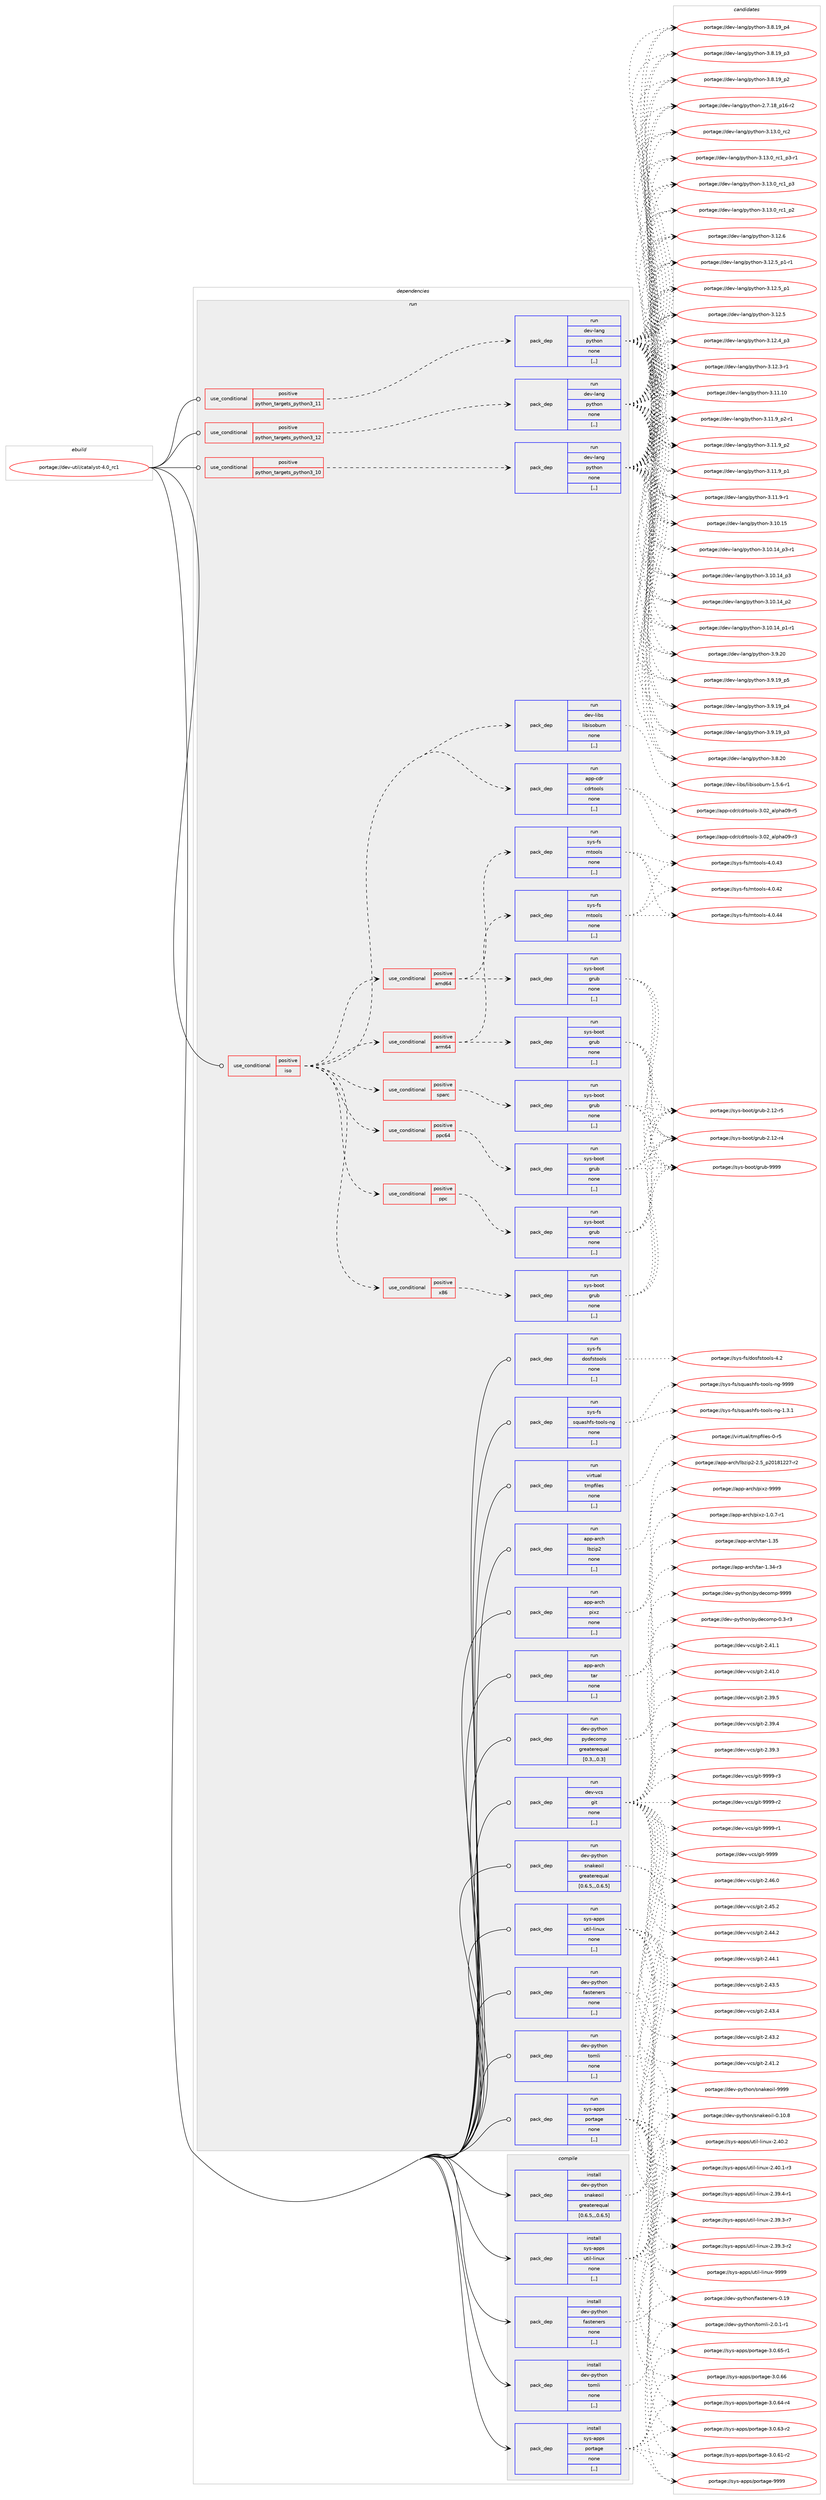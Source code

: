 digraph prolog {

# *************
# Graph options
# *************

newrank=true;
concentrate=true;
compound=true;
graph [rankdir=LR,fontname=Helvetica,fontsize=10,ranksep=1.5];#, ranksep=2.5, nodesep=0.2];
edge  [arrowhead=vee];
node  [fontname=Helvetica,fontsize=10];

# **********
# The ebuild
# **********

subgraph cluster_leftcol {
color=gray;
label=<<i>ebuild</i>>;
id [label="portage://dev-util/catalyst-4.0_rc1", color=red, width=4, href="../dev-util/catalyst-4.0_rc1.svg"];
}

# ****************
# The dependencies
# ****************

subgraph cluster_midcol {
color=gray;
label=<<i>dependencies</i>>;
subgraph cluster_compile {
fillcolor="#eeeeee";
style=filled;
label=<<i>compile</i>>;
subgraph pack512487 {
dependency708297 [label=<<TABLE BORDER="0" CELLBORDER="1" CELLSPACING="0" CELLPADDING="4" WIDTH="220"><TR><TD ROWSPAN="6" CELLPADDING="30">pack_dep</TD></TR><TR><TD WIDTH="110">install</TD></TR><TR><TD>dev-python</TD></TR><TR><TD>fasteners</TD></TR><TR><TD>none</TD></TR><TR><TD>[,,]</TD></TR></TABLE>>, shape=none, color=blue];
}
id:e -> dependency708297:w [weight=20,style="solid",arrowhead="vee"];
subgraph pack512488 {
dependency708298 [label=<<TABLE BORDER="0" CELLBORDER="1" CELLSPACING="0" CELLPADDING="4" WIDTH="220"><TR><TD ROWSPAN="6" CELLPADDING="30">pack_dep</TD></TR><TR><TD WIDTH="110">install</TD></TR><TR><TD>dev-python</TD></TR><TR><TD>snakeoil</TD></TR><TR><TD>greaterequal</TD></TR><TR><TD>[0.6.5,,,0.6.5]</TD></TR></TABLE>>, shape=none, color=blue];
}
id:e -> dependency708298:w [weight=20,style="solid",arrowhead="vee"];
subgraph pack512489 {
dependency708299 [label=<<TABLE BORDER="0" CELLBORDER="1" CELLSPACING="0" CELLPADDING="4" WIDTH="220"><TR><TD ROWSPAN="6" CELLPADDING="30">pack_dep</TD></TR><TR><TD WIDTH="110">install</TD></TR><TR><TD>dev-python</TD></TR><TR><TD>tomli</TD></TR><TR><TD>none</TD></TR><TR><TD>[,,]</TD></TR></TABLE>>, shape=none, color=blue];
}
id:e -> dependency708299:w [weight=20,style="solid",arrowhead="vee"];
subgraph pack512490 {
dependency708300 [label=<<TABLE BORDER="0" CELLBORDER="1" CELLSPACING="0" CELLPADDING="4" WIDTH="220"><TR><TD ROWSPAN="6" CELLPADDING="30">pack_dep</TD></TR><TR><TD WIDTH="110">install</TD></TR><TR><TD>sys-apps</TD></TR><TR><TD>portage</TD></TR><TR><TD>none</TD></TR><TR><TD>[,,]</TD></TR></TABLE>>, shape=none, color=blue];
}
id:e -> dependency708300:w [weight=20,style="solid",arrowhead="vee"];
subgraph pack512491 {
dependency708301 [label=<<TABLE BORDER="0" CELLBORDER="1" CELLSPACING="0" CELLPADDING="4" WIDTH="220"><TR><TD ROWSPAN="6" CELLPADDING="30">pack_dep</TD></TR><TR><TD WIDTH="110">install</TD></TR><TR><TD>sys-apps</TD></TR><TR><TD>util-linux</TD></TR><TR><TD>none</TD></TR><TR><TD>[,,]</TD></TR></TABLE>>, shape=none, color=blue];
}
id:e -> dependency708301:w [weight=20,style="solid",arrowhead="vee"];
}
subgraph cluster_compileandrun {
fillcolor="#eeeeee";
style=filled;
label=<<i>compile and run</i>>;
}
subgraph cluster_run {
fillcolor="#eeeeee";
style=filled;
label=<<i>run</i>>;
subgraph cond190816 {
dependency708302 [label=<<TABLE BORDER="0" CELLBORDER="1" CELLSPACING="0" CELLPADDING="4"><TR><TD ROWSPAN="3" CELLPADDING="10">use_conditional</TD></TR><TR><TD>positive</TD></TR><TR><TD>iso</TD></TR></TABLE>>, shape=none, color=red];
subgraph pack512492 {
dependency708303 [label=<<TABLE BORDER="0" CELLBORDER="1" CELLSPACING="0" CELLPADDING="4" WIDTH="220"><TR><TD ROWSPAN="6" CELLPADDING="30">pack_dep</TD></TR><TR><TD WIDTH="110">run</TD></TR><TR><TD>app-cdr</TD></TR><TR><TD>cdrtools</TD></TR><TR><TD>none</TD></TR><TR><TD>[,,]</TD></TR></TABLE>>, shape=none, color=blue];
}
dependency708302:e -> dependency708303:w [weight=20,style="dashed",arrowhead="vee"];
subgraph pack512493 {
dependency708304 [label=<<TABLE BORDER="0" CELLBORDER="1" CELLSPACING="0" CELLPADDING="4" WIDTH="220"><TR><TD ROWSPAN="6" CELLPADDING="30">pack_dep</TD></TR><TR><TD WIDTH="110">run</TD></TR><TR><TD>dev-libs</TD></TR><TR><TD>libisoburn</TD></TR><TR><TD>none</TD></TR><TR><TD>[,,]</TD></TR></TABLE>>, shape=none, color=blue];
}
dependency708302:e -> dependency708304:w [weight=20,style="dashed",arrowhead="vee"];
subgraph cond190817 {
dependency708305 [label=<<TABLE BORDER="0" CELLBORDER="1" CELLSPACING="0" CELLPADDING="4"><TR><TD ROWSPAN="3" CELLPADDING="10">use_conditional</TD></TR><TR><TD>positive</TD></TR><TR><TD>amd64</TD></TR></TABLE>>, shape=none, color=red];
subgraph pack512494 {
dependency708306 [label=<<TABLE BORDER="0" CELLBORDER="1" CELLSPACING="0" CELLPADDING="4" WIDTH="220"><TR><TD ROWSPAN="6" CELLPADDING="30">pack_dep</TD></TR><TR><TD WIDTH="110">run</TD></TR><TR><TD>sys-boot</TD></TR><TR><TD>grub</TD></TR><TR><TD>none</TD></TR><TR><TD>[,,]</TD></TR></TABLE>>, shape=none, color=blue];
}
dependency708305:e -> dependency708306:w [weight=20,style="dashed",arrowhead="vee"];
subgraph pack512495 {
dependency708307 [label=<<TABLE BORDER="0" CELLBORDER="1" CELLSPACING="0" CELLPADDING="4" WIDTH="220"><TR><TD ROWSPAN="6" CELLPADDING="30">pack_dep</TD></TR><TR><TD WIDTH="110">run</TD></TR><TR><TD>sys-fs</TD></TR><TR><TD>mtools</TD></TR><TR><TD>none</TD></TR><TR><TD>[,,]</TD></TR></TABLE>>, shape=none, color=blue];
}
dependency708305:e -> dependency708307:w [weight=20,style="dashed",arrowhead="vee"];
}
dependency708302:e -> dependency708305:w [weight=20,style="dashed",arrowhead="vee"];
subgraph cond190818 {
dependency708308 [label=<<TABLE BORDER="0" CELLBORDER="1" CELLSPACING="0" CELLPADDING="4"><TR><TD ROWSPAN="3" CELLPADDING="10">use_conditional</TD></TR><TR><TD>positive</TD></TR><TR><TD>arm64</TD></TR></TABLE>>, shape=none, color=red];
subgraph pack512496 {
dependency708309 [label=<<TABLE BORDER="0" CELLBORDER="1" CELLSPACING="0" CELLPADDING="4" WIDTH="220"><TR><TD ROWSPAN="6" CELLPADDING="30">pack_dep</TD></TR><TR><TD WIDTH="110">run</TD></TR><TR><TD>sys-boot</TD></TR><TR><TD>grub</TD></TR><TR><TD>none</TD></TR><TR><TD>[,,]</TD></TR></TABLE>>, shape=none, color=blue];
}
dependency708308:e -> dependency708309:w [weight=20,style="dashed",arrowhead="vee"];
subgraph pack512497 {
dependency708310 [label=<<TABLE BORDER="0" CELLBORDER="1" CELLSPACING="0" CELLPADDING="4" WIDTH="220"><TR><TD ROWSPAN="6" CELLPADDING="30">pack_dep</TD></TR><TR><TD WIDTH="110">run</TD></TR><TR><TD>sys-fs</TD></TR><TR><TD>mtools</TD></TR><TR><TD>none</TD></TR><TR><TD>[,,]</TD></TR></TABLE>>, shape=none, color=blue];
}
dependency708308:e -> dependency708310:w [weight=20,style="dashed",arrowhead="vee"];
}
dependency708302:e -> dependency708308:w [weight=20,style="dashed",arrowhead="vee"];
subgraph cond190819 {
dependency708311 [label=<<TABLE BORDER="0" CELLBORDER="1" CELLSPACING="0" CELLPADDING="4"><TR><TD ROWSPAN="3" CELLPADDING="10">use_conditional</TD></TR><TR><TD>positive</TD></TR><TR><TD>ppc</TD></TR></TABLE>>, shape=none, color=red];
subgraph pack512498 {
dependency708312 [label=<<TABLE BORDER="0" CELLBORDER="1" CELLSPACING="0" CELLPADDING="4" WIDTH="220"><TR><TD ROWSPAN="6" CELLPADDING="30">pack_dep</TD></TR><TR><TD WIDTH="110">run</TD></TR><TR><TD>sys-boot</TD></TR><TR><TD>grub</TD></TR><TR><TD>none</TD></TR><TR><TD>[,,]</TD></TR></TABLE>>, shape=none, color=blue];
}
dependency708311:e -> dependency708312:w [weight=20,style="dashed",arrowhead="vee"];
}
dependency708302:e -> dependency708311:w [weight=20,style="dashed",arrowhead="vee"];
subgraph cond190820 {
dependency708313 [label=<<TABLE BORDER="0" CELLBORDER="1" CELLSPACING="0" CELLPADDING="4"><TR><TD ROWSPAN="3" CELLPADDING="10">use_conditional</TD></TR><TR><TD>positive</TD></TR><TR><TD>ppc64</TD></TR></TABLE>>, shape=none, color=red];
subgraph pack512499 {
dependency708314 [label=<<TABLE BORDER="0" CELLBORDER="1" CELLSPACING="0" CELLPADDING="4" WIDTH="220"><TR><TD ROWSPAN="6" CELLPADDING="30">pack_dep</TD></TR><TR><TD WIDTH="110">run</TD></TR><TR><TD>sys-boot</TD></TR><TR><TD>grub</TD></TR><TR><TD>none</TD></TR><TR><TD>[,,]</TD></TR></TABLE>>, shape=none, color=blue];
}
dependency708313:e -> dependency708314:w [weight=20,style="dashed",arrowhead="vee"];
}
dependency708302:e -> dependency708313:w [weight=20,style="dashed",arrowhead="vee"];
subgraph cond190821 {
dependency708315 [label=<<TABLE BORDER="0" CELLBORDER="1" CELLSPACING="0" CELLPADDING="4"><TR><TD ROWSPAN="3" CELLPADDING="10">use_conditional</TD></TR><TR><TD>positive</TD></TR><TR><TD>sparc</TD></TR></TABLE>>, shape=none, color=red];
subgraph pack512500 {
dependency708316 [label=<<TABLE BORDER="0" CELLBORDER="1" CELLSPACING="0" CELLPADDING="4" WIDTH="220"><TR><TD ROWSPAN="6" CELLPADDING="30">pack_dep</TD></TR><TR><TD WIDTH="110">run</TD></TR><TR><TD>sys-boot</TD></TR><TR><TD>grub</TD></TR><TR><TD>none</TD></TR><TR><TD>[,,]</TD></TR></TABLE>>, shape=none, color=blue];
}
dependency708315:e -> dependency708316:w [weight=20,style="dashed",arrowhead="vee"];
}
dependency708302:e -> dependency708315:w [weight=20,style="dashed",arrowhead="vee"];
subgraph cond190822 {
dependency708317 [label=<<TABLE BORDER="0" CELLBORDER="1" CELLSPACING="0" CELLPADDING="4"><TR><TD ROWSPAN="3" CELLPADDING="10">use_conditional</TD></TR><TR><TD>positive</TD></TR><TR><TD>x86</TD></TR></TABLE>>, shape=none, color=red];
subgraph pack512501 {
dependency708318 [label=<<TABLE BORDER="0" CELLBORDER="1" CELLSPACING="0" CELLPADDING="4" WIDTH="220"><TR><TD ROWSPAN="6" CELLPADDING="30">pack_dep</TD></TR><TR><TD WIDTH="110">run</TD></TR><TR><TD>sys-boot</TD></TR><TR><TD>grub</TD></TR><TR><TD>none</TD></TR><TR><TD>[,,]</TD></TR></TABLE>>, shape=none, color=blue];
}
dependency708317:e -> dependency708318:w [weight=20,style="dashed",arrowhead="vee"];
}
dependency708302:e -> dependency708317:w [weight=20,style="dashed",arrowhead="vee"];
}
id:e -> dependency708302:w [weight=20,style="solid",arrowhead="odot"];
subgraph cond190823 {
dependency708319 [label=<<TABLE BORDER="0" CELLBORDER="1" CELLSPACING="0" CELLPADDING="4"><TR><TD ROWSPAN="3" CELLPADDING="10">use_conditional</TD></TR><TR><TD>positive</TD></TR><TR><TD>python_targets_python3_10</TD></TR></TABLE>>, shape=none, color=red];
subgraph pack512502 {
dependency708320 [label=<<TABLE BORDER="0" CELLBORDER="1" CELLSPACING="0" CELLPADDING="4" WIDTH="220"><TR><TD ROWSPAN="6" CELLPADDING="30">pack_dep</TD></TR><TR><TD WIDTH="110">run</TD></TR><TR><TD>dev-lang</TD></TR><TR><TD>python</TD></TR><TR><TD>none</TD></TR><TR><TD>[,,]</TD></TR></TABLE>>, shape=none, color=blue];
}
dependency708319:e -> dependency708320:w [weight=20,style="dashed",arrowhead="vee"];
}
id:e -> dependency708319:w [weight=20,style="solid",arrowhead="odot"];
subgraph cond190824 {
dependency708321 [label=<<TABLE BORDER="0" CELLBORDER="1" CELLSPACING="0" CELLPADDING="4"><TR><TD ROWSPAN="3" CELLPADDING="10">use_conditional</TD></TR><TR><TD>positive</TD></TR><TR><TD>python_targets_python3_11</TD></TR></TABLE>>, shape=none, color=red];
subgraph pack512503 {
dependency708322 [label=<<TABLE BORDER="0" CELLBORDER="1" CELLSPACING="0" CELLPADDING="4" WIDTH="220"><TR><TD ROWSPAN="6" CELLPADDING="30">pack_dep</TD></TR><TR><TD WIDTH="110">run</TD></TR><TR><TD>dev-lang</TD></TR><TR><TD>python</TD></TR><TR><TD>none</TD></TR><TR><TD>[,,]</TD></TR></TABLE>>, shape=none, color=blue];
}
dependency708321:e -> dependency708322:w [weight=20,style="dashed",arrowhead="vee"];
}
id:e -> dependency708321:w [weight=20,style="solid",arrowhead="odot"];
subgraph cond190825 {
dependency708323 [label=<<TABLE BORDER="0" CELLBORDER="1" CELLSPACING="0" CELLPADDING="4"><TR><TD ROWSPAN="3" CELLPADDING="10">use_conditional</TD></TR><TR><TD>positive</TD></TR><TR><TD>python_targets_python3_12</TD></TR></TABLE>>, shape=none, color=red];
subgraph pack512504 {
dependency708324 [label=<<TABLE BORDER="0" CELLBORDER="1" CELLSPACING="0" CELLPADDING="4" WIDTH="220"><TR><TD ROWSPAN="6" CELLPADDING="30">pack_dep</TD></TR><TR><TD WIDTH="110">run</TD></TR><TR><TD>dev-lang</TD></TR><TR><TD>python</TD></TR><TR><TD>none</TD></TR><TR><TD>[,,]</TD></TR></TABLE>>, shape=none, color=blue];
}
dependency708323:e -> dependency708324:w [weight=20,style="dashed",arrowhead="vee"];
}
id:e -> dependency708323:w [weight=20,style="solid",arrowhead="odot"];
subgraph pack512505 {
dependency708325 [label=<<TABLE BORDER="0" CELLBORDER="1" CELLSPACING="0" CELLPADDING="4" WIDTH="220"><TR><TD ROWSPAN="6" CELLPADDING="30">pack_dep</TD></TR><TR><TD WIDTH="110">run</TD></TR><TR><TD>app-arch</TD></TR><TR><TD>lbzip2</TD></TR><TR><TD>none</TD></TR><TR><TD>[,,]</TD></TR></TABLE>>, shape=none, color=blue];
}
id:e -> dependency708325:w [weight=20,style="solid",arrowhead="odot"];
subgraph pack512506 {
dependency708326 [label=<<TABLE BORDER="0" CELLBORDER="1" CELLSPACING="0" CELLPADDING="4" WIDTH="220"><TR><TD ROWSPAN="6" CELLPADDING="30">pack_dep</TD></TR><TR><TD WIDTH="110">run</TD></TR><TR><TD>app-arch</TD></TR><TR><TD>pixz</TD></TR><TR><TD>none</TD></TR><TR><TD>[,,]</TD></TR></TABLE>>, shape=none, color=blue];
}
id:e -> dependency708326:w [weight=20,style="solid",arrowhead="odot"];
subgraph pack512507 {
dependency708327 [label=<<TABLE BORDER="0" CELLBORDER="1" CELLSPACING="0" CELLPADDING="4" WIDTH="220"><TR><TD ROWSPAN="6" CELLPADDING="30">pack_dep</TD></TR><TR><TD WIDTH="110">run</TD></TR><TR><TD>app-arch</TD></TR><TR><TD>tar</TD></TR><TR><TD>none</TD></TR><TR><TD>[,,]</TD></TR></TABLE>>, shape=none, color=blue];
}
id:e -> dependency708327:w [weight=20,style="solid",arrowhead="odot"];
subgraph pack512508 {
dependency708328 [label=<<TABLE BORDER="0" CELLBORDER="1" CELLSPACING="0" CELLPADDING="4" WIDTH="220"><TR><TD ROWSPAN="6" CELLPADDING="30">pack_dep</TD></TR><TR><TD WIDTH="110">run</TD></TR><TR><TD>dev-python</TD></TR><TR><TD>fasteners</TD></TR><TR><TD>none</TD></TR><TR><TD>[,,]</TD></TR></TABLE>>, shape=none, color=blue];
}
id:e -> dependency708328:w [weight=20,style="solid",arrowhead="odot"];
subgraph pack512509 {
dependency708329 [label=<<TABLE BORDER="0" CELLBORDER="1" CELLSPACING="0" CELLPADDING="4" WIDTH="220"><TR><TD ROWSPAN="6" CELLPADDING="30">pack_dep</TD></TR><TR><TD WIDTH="110">run</TD></TR><TR><TD>dev-python</TD></TR><TR><TD>pydecomp</TD></TR><TR><TD>greaterequal</TD></TR><TR><TD>[0.3,,,0.3]</TD></TR></TABLE>>, shape=none, color=blue];
}
id:e -> dependency708329:w [weight=20,style="solid",arrowhead="odot"];
subgraph pack512510 {
dependency708330 [label=<<TABLE BORDER="0" CELLBORDER="1" CELLSPACING="0" CELLPADDING="4" WIDTH="220"><TR><TD ROWSPAN="6" CELLPADDING="30">pack_dep</TD></TR><TR><TD WIDTH="110">run</TD></TR><TR><TD>dev-python</TD></TR><TR><TD>snakeoil</TD></TR><TR><TD>greaterequal</TD></TR><TR><TD>[0.6.5,,,0.6.5]</TD></TR></TABLE>>, shape=none, color=blue];
}
id:e -> dependency708330:w [weight=20,style="solid",arrowhead="odot"];
subgraph pack512511 {
dependency708331 [label=<<TABLE BORDER="0" CELLBORDER="1" CELLSPACING="0" CELLPADDING="4" WIDTH="220"><TR><TD ROWSPAN="6" CELLPADDING="30">pack_dep</TD></TR><TR><TD WIDTH="110">run</TD></TR><TR><TD>dev-python</TD></TR><TR><TD>tomli</TD></TR><TR><TD>none</TD></TR><TR><TD>[,,]</TD></TR></TABLE>>, shape=none, color=blue];
}
id:e -> dependency708331:w [weight=20,style="solid",arrowhead="odot"];
subgraph pack512512 {
dependency708332 [label=<<TABLE BORDER="0" CELLBORDER="1" CELLSPACING="0" CELLPADDING="4" WIDTH="220"><TR><TD ROWSPAN="6" CELLPADDING="30">pack_dep</TD></TR><TR><TD WIDTH="110">run</TD></TR><TR><TD>dev-vcs</TD></TR><TR><TD>git</TD></TR><TR><TD>none</TD></TR><TR><TD>[,,]</TD></TR></TABLE>>, shape=none, color=blue];
}
id:e -> dependency708332:w [weight=20,style="solid",arrowhead="odot"];
subgraph pack512513 {
dependency708333 [label=<<TABLE BORDER="0" CELLBORDER="1" CELLSPACING="0" CELLPADDING="4" WIDTH="220"><TR><TD ROWSPAN="6" CELLPADDING="30">pack_dep</TD></TR><TR><TD WIDTH="110">run</TD></TR><TR><TD>sys-apps</TD></TR><TR><TD>portage</TD></TR><TR><TD>none</TD></TR><TR><TD>[,,]</TD></TR></TABLE>>, shape=none, color=blue];
}
id:e -> dependency708333:w [weight=20,style="solid",arrowhead="odot"];
subgraph pack512514 {
dependency708334 [label=<<TABLE BORDER="0" CELLBORDER="1" CELLSPACING="0" CELLPADDING="4" WIDTH="220"><TR><TD ROWSPAN="6" CELLPADDING="30">pack_dep</TD></TR><TR><TD WIDTH="110">run</TD></TR><TR><TD>sys-apps</TD></TR><TR><TD>util-linux</TD></TR><TR><TD>none</TD></TR><TR><TD>[,,]</TD></TR></TABLE>>, shape=none, color=blue];
}
id:e -> dependency708334:w [weight=20,style="solid",arrowhead="odot"];
subgraph pack512515 {
dependency708335 [label=<<TABLE BORDER="0" CELLBORDER="1" CELLSPACING="0" CELLPADDING="4" WIDTH="220"><TR><TD ROWSPAN="6" CELLPADDING="30">pack_dep</TD></TR><TR><TD WIDTH="110">run</TD></TR><TR><TD>sys-fs</TD></TR><TR><TD>dosfstools</TD></TR><TR><TD>none</TD></TR><TR><TD>[,,]</TD></TR></TABLE>>, shape=none, color=blue];
}
id:e -> dependency708335:w [weight=20,style="solid",arrowhead="odot"];
subgraph pack512516 {
dependency708336 [label=<<TABLE BORDER="0" CELLBORDER="1" CELLSPACING="0" CELLPADDING="4" WIDTH="220"><TR><TD ROWSPAN="6" CELLPADDING="30">pack_dep</TD></TR><TR><TD WIDTH="110">run</TD></TR><TR><TD>sys-fs</TD></TR><TR><TD>squashfs-tools-ng</TD></TR><TR><TD>none</TD></TR><TR><TD>[,,]</TD></TR></TABLE>>, shape=none, color=blue];
}
id:e -> dependency708336:w [weight=20,style="solid",arrowhead="odot"];
subgraph pack512517 {
dependency708337 [label=<<TABLE BORDER="0" CELLBORDER="1" CELLSPACING="0" CELLPADDING="4" WIDTH="220"><TR><TD ROWSPAN="6" CELLPADDING="30">pack_dep</TD></TR><TR><TD WIDTH="110">run</TD></TR><TR><TD>virtual</TD></TR><TR><TD>tmpfiles</TD></TR><TR><TD>none</TD></TR><TR><TD>[,,]</TD></TR></TABLE>>, shape=none, color=blue];
}
id:e -> dependency708337:w [weight=20,style="solid",arrowhead="odot"];
}
}

# **************
# The candidates
# **************

subgraph cluster_choices {
rank=same;
color=gray;
label=<<i>candidates</i>>;

subgraph choice512487 {
color=black;
nodesep=1;
choice1001011184511212111610411111047102971151161011101011141154548464957 [label="portage://dev-python/fasteners-0.19", color=red, width=4,href="../dev-python/fasteners-0.19.svg"];
dependency708297:e -> choice1001011184511212111610411111047102971151161011101011141154548464957:w [style=dotted,weight="100"];
}
subgraph choice512488 {
color=black;
nodesep=1;
choice1001011184511212111610411111047115110971071011111051084557575757 [label="portage://dev-python/snakeoil-9999", color=red, width=4,href="../dev-python/snakeoil-9999.svg"];
choice10010111845112121116104111110471151109710710111110510845484649484656 [label="portage://dev-python/snakeoil-0.10.8", color=red, width=4,href="../dev-python/snakeoil-0.10.8.svg"];
dependency708298:e -> choice1001011184511212111610411111047115110971071011111051084557575757:w [style=dotted,weight="100"];
dependency708298:e -> choice10010111845112121116104111110471151109710710111110510845484649484656:w [style=dotted,weight="100"];
}
subgraph choice512489 {
color=black;
nodesep=1;
choice10010111845112121116104111110471161111091081054550464846494511449 [label="portage://dev-python/tomli-2.0.1-r1", color=red, width=4,href="../dev-python/tomli-2.0.1-r1.svg"];
dependency708299:e -> choice10010111845112121116104111110471161111091081054550464846494511449:w [style=dotted,weight="100"];
}
subgraph choice512490 {
color=black;
nodesep=1;
choice115121115459711211211547112111114116971031014557575757 [label="portage://sys-apps/portage-9999", color=red, width=4,href="../sys-apps/portage-9999.svg"];
choice1151211154597112112115471121111141169710310145514648465454 [label="portage://sys-apps/portage-3.0.66", color=red, width=4,href="../sys-apps/portage-3.0.66.svg"];
choice11512111545971121121154711211111411697103101455146484654534511449 [label="portage://sys-apps/portage-3.0.65-r1", color=red, width=4,href="../sys-apps/portage-3.0.65-r1.svg"];
choice11512111545971121121154711211111411697103101455146484654524511452 [label="portage://sys-apps/portage-3.0.64-r4", color=red, width=4,href="../sys-apps/portage-3.0.64-r4.svg"];
choice11512111545971121121154711211111411697103101455146484654514511450 [label="portage://sys-apps/portage-3.0.63-r2", color=red, width=4,href="../sys-apps/portage-3.0.63-r2.svg"];
choice11512111545971121121154711211111411697103101455146484654494511450 [label="portage://sys-apps/portage-3.0.61-r2", color=red, width=4,href="../sys-apps/portage-3.0.61-r2.svg"];
dependency708300:e -> choice115121115459711211211547112111114116971031014557575757:w [style=dotted,weight="100"];
dependency708300:e -> choice1151211154597112112115471121111141169710310145514648465454:w [style=dotted,weight="100"];
dependency708300:e -> choice11512111545971121121154711211111411697103101455146484654534511449:w [style=dotted,weight="100"];
dependency708300:e -> choice11512111545971121121154711211111411697103101455146484654524511452:w [style=dotted,weight="100"];
dependency708300:e -> choice11512111545971121121154711211111411697103101455146484654514511450:w [style=dotted,weight="100"];
dependency708300:e -> choice11512111545971121121154711211111411697103101455146484654494511450:w [style=dotted,weight="100"];
}
subgraph choice512491 {
color=black;
nodesep=1;
choice115121115459711211211547117116105108451081051101171204557575757 [label="portage://sys-apps/util-linux-9999", color=red, width=4,href="../sys-apps/util-linux-9999.svg"];
choice1151211154597112112115471171161051084510810511011712045504652484650 [label="portage://sys-apps/util-linux-2.40.2", color=red, width=4,href="../sys-apps/util-linux-2.40.2.svg"];
choice11512111545971121121154711711610510845108105110117120455046524846494511451 [label="portage://sys-apps/util-linux-2.40.1-r3", color=red, width=4,href="../sys-apps/util-linux-2.40.1-r3.svg"];
choice11512111545971121121154711711610510845108105110117120455046515746524511449 [label="portage://sys-apps/util-linux-2.39.4-r1", color=red, width=4,href="../sys-apps/util-linux-2.39.4-r1.svg"];
choice11512111545971121121154711711610510845108105110117120455046515746514511455 [label="portage://sys-apps/util-linux-2.39.3-r7", color=red, width=4,href="../sys-apps/util-linux-2.39.3-r7.svg"];
choice11512111545971121121154711711610510845108105110117120455046515746514511450 [label="portage://sys-apps/util-linux-2.39.3-r2", color=red, width=4,href="../sys-apps/util-linux-2.39.3-r2.svg"];
dependency708301:e -> choice115121115459711211211547117116105108451081051101171204557575757:w [style=dotted,weight="100"];
dependency708301:e -> choice1151211154597112112115471171161051084510810511011712045504652484650:w [style=dotted,weight="100"];
dependency708301:e -> choice11512111545971121121154711711610510845108105110117120455046524846494511451:w [style=dotted,weight="100"];
dependency708301:e -> choice11512111545971121121154711711610510845108105110117120455046515746524511449:w [style=dotted,weight="100"];
dependency708301:e -> choice11512111545971121121154711711610510845108105110117120455046515746514511455:w [style=dotted,weight="100"];
dependency708301:e -> choice11512111545971121121154711711610510845108105110117120455046515746514511450:w [style=dotted,weight="100"];
}
subgraph choice512492 {
color=black;
nodesep=1;
choice9711211245991001144799100114116111111108115455146485095971081121049748574511453 [label="portage://app-cdr/cdrtools-3.02_alpha09-r5", color=red, width=4,href="../app-cdr/cdrtools-3.02_alpha09-r5.svg"];
choice9711211245991001144799100114116111111108115455146485095971081121049748574511451 [label="portage://app-cdr/cdrtools-3.02_alpha09-r3", color=red, width=4,href="../app-cdr/cdrtools-3.02_alpha09-r3.svg"];
dependency708303:e -> choice9711211245991001144799100114116111111108115455146485095971081121049748574511453:w [style=dotted,weight="100"];
dependency708303:e -> choice9711211245991001144799100114116111111108115455146485095971081121049748574511451:w [style=dotted,weight="100"];
}
subgraph choice512493 {
color=black;
nodesep=1;
choice10010111845108105981154710810598105115111981171141104549465346544511449 [label="portage://dev-libs/libisoburn-1.5.6-r1", color=red, width=4,href="../dev-libs/libisoburn-1.5.6-r1.svg"];
dependency708304:e -> choice10010111845108105981154710810598105115111981171141104549465346544511449:w [style=dotted,weight="100"];
}
subgraph choice512494 {
color=black;
nodesep=1;
choice115121115459811111111647103114117984557575757 [label="portage://sys-boot/grub-9999", color=red, width=4,href="../sys-boot/grub-9999.svg"];
choice1151211154598111111116471031141179845504649504511453 [label="portage://sys-boot/grub-2.12-r5", color=red, width=4,href="../sys-boot/grub-2.12-r5.svg"];
choice1151211154598111111116471031141179845504649504511452 [label="portage://sys-boot/grub-2.12-r4", color=red, width=4,href="../sys-boot/grub-2.12-r4.svg"];
dependency708306:e -> choice115121115459811111111647103114117984557575757:w [style=dotted,weight="100"];
dependency708306:e -> choice1151211154598111111116471031141179845504649504511453:w [style=dotted,weight="100"];
dependency708306:e -> choice1151211154598111111116471031141179845504649504511452:w [style=dotted,weight="100"];
}
subgraph choice512495 {
color=black;
nodesep=1;
choice115121115451021154710911611111110811545524648465252 [label="portage://sys-fs/mtools-4.0.44", color=red, width=4,href="../sys-fs/mtools-4.0.44.svg"];
choice115121115451021154710911611111110811545524648465251 [label="portage://sys-fs/mtools-4.0.43", color=red, width=4,href="../sys-fs/mtools-4.0.43.svg"];
choice115121115451021154710911611111110811545524648465250 [label="portage://sys-fs/mtools-4.0.42", color=red, width=4,href="../sys-fs/mtools-4.0.42.svg"];
dependency708307:e -> choice115121115451021154710911611111110811545524648465252:w [style=dotted,weight="100"];
dependency708307:e -> choice115121115451021154710911611111110811545524648465251:w [style=dotted,weight="100"];
dependency708307:e -> choice115121115451021154710911611111110811545524648465250:w [style=dotted,weight="100"];
}
subgraph choice512496 {
color=black;
nodesep=1;
choice115121115459811111111647103114117984557575757 [label="portage://sys-boot/grub-9999", color=red, width=4,href="../sys-boot/grub-9999.svg"];
choice1151211154598111111116471031141179845504649504511453 [label="portage://sys-boot/grub-2.12-r5", color=red, width=4,href="../sys-boot/grub-2.12-r5.svg"];
choice1151211154598111111116471031141179845504649504511452 [label="portage://sys-boot/grub-2.12-r4", color=red, width=4,href="../sys-boot/grub-2.12-r4.svg"];
dependency708309:e -> choice115121115459811111111647103114117984557575757:w [style=dotted,weight="100"];
dependency708309:e -> choice1151211154598111111116471031141179845504649504511453:w [style=dotted,weight="100"];
dependency708309:e -> choice1151211154598111111116471031141179845504649504511452:w [style=dotted,weight="100"];
}
subgraph choice512497 {
color=black;
nodesep=1;
choice115121115451021154710911611111110811545524648465252 [label="portage://sys-fs/mtools-4.0.44", color=red, width=4,href="../sys-fs/mtools-4.0.44.svg"];
choice115121115451021154710911611111110811545524648465251 [label="portage://sys-fs/mtools-4.0.43", color=red, width=4,href="../sys-fs/mtools-4.0.43.svg"];
choice115121115451021154710911611111110811545524648465250 [label="portage://sys-fs/mtools-4.0.42", color=red, width=4,href="../sys-fs/mtools-4.0.42.svg"];
dependency708310:e -> choice115121115451021154710911611111110811545524648465252:w [style=dotted,weight="100"];
dependency708310:e -> choice115121115451021154710911611111110811545524648465251:w [style=dotted,weight="100"];
dependency708310:e -> choice115121115451021154710911611111110811545524648465250:w [style=dotted,weight="100"];
}
subgraph choice512498 {
color=black;
nodesep=1;
choice115121115459811111111647103114117984557575757 [label="portage://sys-boot/grub-9999", color=red, width=4,href="../sys-boot/grub-9999.svg"];
choice1151211154598111111116471031141179845504649504511453 [label="portage://sys-boot/grub-2.12-r5", color=red, width=4,href="../sys-boot/grub-2.12-r5.svg"];
choice1151211154598111111116471031141179845504649504511452 [label="portage://sys-boot/grub-2.12-r4", color=red, width=4,href="../sys-boot/grub-2.12-r4.svg"];
dependency708312:e -> choice115121115459811111111647103114117984557575757:w [style=dotted,weight="100"];
dependency708312:e -> choice1151211154598111111116471031141179845504649504511453:w [style=dotted,weight="100"];
dependency708312:e -> choice1151211154598111111116471031141179845504649504511452:w [style=dotted,weight="100"];
}
subgraph choice512499 {
color=black;
nodesep=1;
choice115121115459811111111647103114117984557575757 [label="portage://sys-boot/grub-9999", color=red, width=4,href="../sys-boot/grub-9999.svg"];
choice1151211154598111111116471031141179845504649504511453 [label="portage://sys-boot/grub-2.12-r5", color=red, width=4,href="../sys-boot/grub-2.12-r5.svg"];
choice1151211154598111111116471031141179845504649504511452 [label="portage://sys-boot/grub-2.12-r4", color=red, width=4,href="../sys-boot/grub-2.12-r4.svg"];
dependency708314:e -> choice115121115459811111111647103114117984557575757:w [style=dotted,weight="100"];
dependency708314:e -> choice1151211154598111111116471031141179845504649504511453:w [style=dotted,weight="100"];
dependency708314:e -> choice1151211154598111111116471031141179845504649504511452:w [style=dotted,weight="100"];
}
subgraph choice512500 {
color=black;
nodesep=1;
choice115121115459811111111647103114117984557575757 [label="portage://sys-boot/grub-9999", color=red, width=4,href="../sys-boot/grub-9999.svg"];
choice1151211154598111111116471031141179845504649504511453 [label="portage://sys-boot/grub-2.12-r5", color=red, width=4,href="../sys-boot/grub-2.12-r5.svg"];
choice1151211154598111111116471031141179845504649504511452 [label="portage://sys-boot/grub-2.12-r4", color=red, width=4,href="../sys-boot/grub-2.12-r4.svg"];
dependency708316:e -> choice115121115459811111111647103114117984557575757:w [style=dotted,weight="100"];
dependency708316:e -> choice1151211154598111111116471031141179845504649504511453:w [style=dotted,weight="100"];
dependency708316:e -> choice1151211154598111111116471031141179845504649504511452:w [style=dotted,weight="100"];
}
subgraph choice512501 {
color=black;
nodesep=1;
choice115121115459811111111647103114117984557575757 [label="portage://sys-boot/grub-9999", color=red, width=4,href="../sys-boot/grub-9999.svg"];
choice1151211154598111111116471031141179845504649504511453 [label="portage://sys-boot/grub-2.12-r5", color=red, width=4,href="../sys-boot/grub-2.12-r5.svg"];
choice1151211154598111111116471031141179845504649504511452 [label="portage://sys-boot/grub-2.12-r4", color=red, width=4,href="../sys-boot/grub-2.12-r4.svg"];
dependency708318:e -> choice115121115459811111111647103114117984557575757:w [style=dotted,weight="100"];
dependency708318:e -> choice1151211154598111111116471031141179845504649504511453:w [style=dotted,weight="100"];
dependency708318:e -> choice1151211154598111111116471031141179845504649504511452:w [style=dotted,weight="100"];
}
subgraph choice512502 {
color=black;
nodesep=1;
choice10010111845108971101034711212111610411111045514649514648951149950 [label="portage://dev-lang/python-3.13.0_rc2", color=red, width=4,href="../dev-lang/python-3.13.0_rc2.svg"];
choice1001011184510897110103471121211161041111104551464951464895114994995112514511449 [label="portage://dev-lang/python-3.13.0_rc1_p3-r1", color=red, width=4,href="../dev-lang/python-3.13.0_rc1_p3-r1.svg"];
choice100101118451089711010347112121116104111110455146495146489511499499511251 [label="portage://dev-lang/python-3.13.0_rc1_p3", color=red, width=4,href="../dev-lang/python-3.13.0_rc1_p3.svg"];
choice100101118451089711010347112121116104111110455146495146489511499499511250 [label="portage://dev-lang/python-3.13.0_rc1_p2", color=red, width=4,href="../dev-lang/python-3.13.0_rc1_p2.svg"];
choice10010111845108971101034711212111610411111045514649504654 [label="portage://dev-lang/python-3.12.6", color=red, width=4,href="../dev-lang/python-3.12.6.svg"];
choice1001011184510897110103471121211161041111104551464950465395112494511449 [label="portage://dev-lang/python-3.12.5_p1-r1", color=red, width=4,href="../dev-lang/python-3.12.5_p1-r1.svg"];
choice100101118451089711010347112121116104111110455146495046539511249 [label="portage://dev-lang/python-3.12.5_p1", color=red, width=4,href="../dev-lang/python-3.12.5_p1.svg"];
choice10010111845108971101034711212111610411111045514649504653 [label="portage://dev-lang/python-3.12.5", color=red, width=4,href="../dev-lang/python-3.12.5.svg"];
choice100101118451089711010347112121116104111110455146495046529511251 [label="portage://dev-lang/python-3.12.4_p3", color=red, width=4,href="../dev-lang/python-3.12.4_p3.svg"];
choice100101118451089711010347112121116104111110455146495046514511449 [label="portage://dev-lang/python-3.12.3-r1", color=red, width=4,href="../dev-lang/python-3.12.3-r1.svg"];
choice1001011184510897110103471121211161041111104551464949464948 [label="portage://dev-lang/python-3.11.10", color=red, width=4,href="../dev-lang/python-3.11.10.svg"];
choice1001011184510897110103471121211161041111104551464949465795112504511449 [label="portage://dev-lang/python-3.11.9_p2-r1", color=red, width=4,href="../dev-lang/python-3.11.9_p2-r1.svg"];
choice100101118451089711010347112121116104111110455146494946579511250 [label="portage://dev-lang/python-3.11.9_p2", color=red, width=4,href="../dev-lang/python-3.11.9_p2.svg"];
choice100101118451089711010347112121116104111110455146494946579511249 [label="portage://dev-lang/python-3.11.9_p1", color=red, width=4,href="../dev-lang/python-3.11.9_p1.svg"];
choice100101118451089711010347112121116104111110455146494946574511449 [label="portage://dev-lang/python-3.11.9-r1", color=red, width=4,href="../dev-lang/python-3.11.9-r1.svg"];
choice1001011184510897110103471121211161041111104551464948464953 [label="portage://dev-lang/python-3.10.15", color=red, width=4,href="../dev-lang/python-3.10.15.svg"];
choice100101118451089711010347112121116104111110455146494846495295112514511449 [label="portage://dev-lang/python-3.10.14_p3-r1", color=red, width=4,href="../dev-lang/python-3.10.14_p3-r1.svg"];
choice10010111845108971101034711212111610411111045514649484649529511251 [label="portage://dev-lang/python-3.10.14_p3", color=red, width=4,href="../dev-lang/python-3.10.14_p3.svg"];
choice10010111845108971101034711212111610411111045514649484649529511250 [label="portage://dev-lang/python-3.10.14_p2", color=red, width=4,href="../dev-lang/python-3.10.14_p2.svg"];
choice100101118451089711010347112121116104111110455146494846495295112494511449 [label="portage://dev-lang/python-3.10.14_p1-r1", color=red, width=4,href="../dev-lang/python-3.10.14_p1-r1.svg"];
choice10010111845108971101034711212111610411111045514657465048 [label="portage://dev-lang/python-3.9.20", color=red, width=4,href="../dev-lang/python-3.9.20.svg"];
choice100101118451089711010347112121116104111110455146574649579511253 [label="portage://dev-lang/python-3.9.19_p5", color=red, width=4,href="../dev-lang/python-3.9.19_p5.svg"];
choice100101118451089711010347112121116104111110455146574649579511252 [label="portage://dev-lang/python-3.9.19_p4", color=red, width=4,href="../dev-lang/python-3.9.19_p4.svg"];
choice100101118451089711010347112121116104111110455146574649579511251 [label="portage://dev-lang/python-3.9.19_p3", color=red, width=4,href="../dev-lang/python-3.9.19_p3.svg"];
choice10010111845108971101034711212111610411111045514656465048 [label="portage://dev-lang/python-3.8.20", color=red, width=4,href="../dev-lang/python-3.8.20.svg"];
choice100101118451089711010347112121116104111110455146564649579511252 [label="portage://dev-lang/python-3.8.19_p4", color=red, width=4,href="../dev-lang/python-3.8.19_p4.svg"];
choice100101118451089711010347112121116104111110455146564649579511251 [label="portage://dev-lang/python-3.8.19_p3", color=red, width=4,href="../dev-lang/python-3.8.19_p3.svg"];
choice100101118451089711010347112121116104111110455146564649579511250 [label="portage://dev-lang/python-3.8.19_p2", color=red, width=4,href="../dev-lang/python-3.8.19_p2.svg"];
choice100101118451089711010347112121116104111110455046554649569511249544511450 [label="portage://dev-lang/python-2.7.18_p16-r2", color=red, width=4,href="../dev-lang/python-2.7.18_p16-r2.svg"];
dependency708320:e -> choice10010111845108971101034711212111610411111045514649514648951149950:w [style=dotted,weight="100"];
dependency708320:e -> choice1001011184510897110103471121211161041111104551464951464895114994995112514511449:w [style=dotted,weight="100"];
dependency708320:e -> choice100101118451089711010347112121116104111110455146495146489511499499511251:w [style=dotted,weight="100"];
dependency708320:e -> choice100101118451089711010347112121116104111110455146495146489511499499511250:w [style=dotted,weight="100"];
dependency708320:e -> choice10010111845108971101034711212111610411111045514649504654:w [style=dotted,weight="100"];
dependency708320:e -> choice1001011184510897110103471121211161041111104551464950465395112494511449:w [style=dotted,weight="100"];
dependency708320:e -> choice100101118451089711010347112121116104111110455146495046539511249:w [style=dotted,weight="100"];
dependency708320:e -> choice10010111845108971101034711212111610411111045514649504653:w [style=dotted,weight="100"];
dependency708320:e -> choice100101118451089711010347112121116104111110455146495046529511251:w [style=dotted,weight="100"];
dependency708320:e -> choice100101118451089711010347112121116104111110455146495046514511449:w [style=dotted,weight="100"];
dependency708320:e -> choice1001011184510897110103471121211161041111104551464949464948:w [style=dotted,weight="100"];
dependency708320:e -> choice1001011184510897110103471121211161041111104551464949465795112504511449:w [style=dotted,weight="100"];
dependency708320:e -> choice100101118451089711010347112121116104111110455146494946579511250:w [style=dotted,weight="100"];
dependency708320:e -> choice100101118451089711010347112121116104111110455146494946579511249:w [style=dotted,weight="100"];
dependency708320:e -> choice100101118451089711010347112121116104111110455146494946574511449:w [style=dotted,weight="100"];
dependency708320:e -> choice1001011184510897110103471121211161041111104551464948464953:w [style=dotted,weight="100"];
dependency708320:e -> choice100101118451089711010347112121116104111110455146494846495295112514511449:w [style=dotted,weight="100"];
dependency708320:e -> choice10010111845108971101034711212111610411111045514649484649529511251:w [style=dotted,weight="100"];
dependency708320:e -> choice10010111845108971101034711212111610411111045514649484649529511250:w [style=dotted,weight="100"];
dependency708320:e -> choice100101118451089711010347112121116104111110455146494846495295112494511449:w [style=dotted,weight="100"];
dependency708320:e -> choice10010111845108971101034711212111610411111045514657465048:w [style=dotted,weight="100"];
dependency708320:e -> choice100101118451089711010347112121116104111110455146574649579511253:w [style=dotted,weight="100"];
dependency708320:e -> choice100101118451089711010347112121116104111110455146574649579511252:w [style=dotted,weight="100"];
dependency708320:e -> choice100101118451089711010347112121116104111110455146574649579511251:w [style=dotted,weight="100"];
dependency708320:e -> choice10010111845108971101034711212111610411111045514656465048:w [style=dotted,weight="100"];
dependency708320:e -> choice100101118451089711010347112121116104111110455146564649579511252:w [style=dotted,weight="100"];
dependency708320:e -> choice100101118451089711010347112121116104111110455146564649579511251:w [style=dotted,weight="100"];
dependency708320:e -> choice100101118451089711010347112121116104111110455146564649579511250:w [style=dotted,weight="100"];
dependency708320:e -> choice100101118451089711010347112121116104111110455046554649569511249544511450:w [style=dotted,weight="100"];
}
subgraph choice512503 {
color=black;
nodesep=1;
choice10010111845108971101034711212111610411111045514649514648951149950 [label="portage://dev-lang/python-3.13.0_rc2", color=red, width=4,href="../dev-lang/python-3.13.0_rc2.svg"];
choice1001011184510897110103471121211161041111104551464951464895114994995112514511449 [label="portage://dev-lang/python-3.13.0_rc1_p3-r1", color=red, width=4,href="../dev-lang/python-3.13.0_rc1_p3-r1.svg"];
choice100101118451089711010347112121116104111110455146495146489511499499511251 [label="portage://dev-lang/python-3.13.0_rc1_p3", color=red, width=4,href="../dev-lang/python-3.13.0_rc1_p3.svg"];
choice100101118451089711010347112121116104111110455146495146489511499499511250 [label="portage://dev-lang/python-3.13.0_rc1_p2", color=red, width=4,href="../dev-lang/python-3.13.0_rc1_p2.svg"];
choice10010111845108971101034711212111610411111045514649504654 [label="portage://dev-lang/python-3.12.6", color=red, width=4,href="../dev-lang/python-3.12.6.svg"];
choice1001011184510897110103471121211161041111104551464950465395112494511449 [label="portage://dev-lang/python-3.12.5_p1-r1", color=red, width=4,href="../dev-lang/python-3.12.5_p1-r1.svg"];
choice100101118451089711010347112121116104111110455146495046539511249 [label="portage://dev-lang/python-3.12.5_p1", color=red, width=4,href="../dev-lang/python-3.12.5_p1.svg"];
choice10010111845108971101034711212111610411111045514649504653 [label="portage://dev-lang/python-3.12.5", color=red, width=4,href="../dev-lang/python-3.12.5.svg"];
choice100101118451089711010347112121116104111110455146495046529511251 [label="portage://dev-lang/python-3.12.4_p3", color=red, width=4,href="../dev-lang/python-3.12.4_p3.svg"];
choice100101118451089711010347112121116104111110455146495046514511449 [label="portage://dev-lang/python-3.12.3-r1", color=red, width=4,href="../dev-lang/python-3.12.3-r1.svg"];
choice1001011184510897110103471121211161041111104551464949464948 [label="portage://dev-lang/python-3.11.10", color=red, width=4,href="../dev-lang/python-3.11.10.svg"];
choice1001011184510897110103471121211161041111104551464949465795112504511449 [label="portage://dev-lang/python-3.11.9_p2-r1", color=red, width=4,href="../dev-lang/python-3.11.9_p2-r1.svg"];
choice100101118451089711010347112121116104111110455146494946579511250 [label="portage://dev-lang/python-3.11.9_p2", color=red, width=4,href="../dev-lang/python-3.11.9_p2.svg"];
choice100101118451089711010347112121116104111110455146494946579511249 [label="portage://dev-lang/python-3.11.9_p1", color=red, width=4,href="../dev-lang/python-3.11.9_p1.svg"];
choice100101118451089711010347112121116104111110455146494946574511449 [label="portage://dev-lang/python-3.11.9-r1", color=red, width=4,href="../dev-lang/python-3.11.9-r1.svg"];
choice1001011184510897110103471121211161041111104551464948464953 [label="portage://dev-lang/python-3.10.15", color=red, width=4,href="../dev-lang/python-3.10.15.svg"];
choice100101118451089711010347112121116104111110455146494846495295112514511449 [label="portage://dev-lang/python-3.10.14_p3-r1", color=red, width=4,href="../dev-lang/python-3.10.14_p3-r1.svg"];
choice10010111845108971101034711212111610411111045514649484649529511251 [label="portage://dev-lang/python-3.10.14_p3", color=red, width=4,href="../dev-lang/python-3.10.14_p3.svg"];
choice10010111845108971101034711212111610411111045514649484649529511250 [label="portage://dev-lang/python-3.10.14_p2", color=red, width=4,href="../dev-lang/python-3.10.14_p2.svg"];
choice100101118451089711010347112121116104111110455146494846495295112494511449 [label="portage://dev-lang/python-3.10.14_p1-r1", color=red, width=4,href="../dev-lang/python-3.10.14_p1-r1.svg"];
choice10010111845108971101034711212111610411111045514657465048 [label="portage://dev-lang/python-3.9.20", color=red, width=4,href="../dev-lang/python-3.9.20.svg"];
choice100101118451089711010347112121116104111110455146574649579511253 [label="portage://dev-lang/python-3.9.19_p5", color=red, width=4,href="../dev-lang/python-3.9.19_p5.svg"];
choice100101118451089711010347112121116104111110455146574649579511252 [label="portage://dev-lang/python-3.9.19_p4", color=red, width=4,href="../dev-lang/python-3.9.19_p4.svg"];
choice100101118451089711010347112121116104111110455146574649579511251 [label="portage://dev-lang/python-3.9.19_p3", color=red, width=4,href="../dev-lang/python-3.9.19_p3.svg"];
choice10010111845108971101034711212111610411111045514656465048 [label="portage://dev-lang/python-3.8.20", color=red, width=4,href="../dev-lang/python-3.8.20.svg"];
choice100101118451089711010347112121116104111110455146564649579511252 [label="portage://dev-lang/python-3.8.19_p4", color=red, width=4,href="../dev-lang/python-3.8.19_p4.svg"];
choice100101118451089711010347112121116104111110455146564649579511251 [label="portage://dev-lang/python-3.8.19_p3", color=red, width=4,href="../dev-lang/python-3.8.19_p3.svg"];
choice100101118451089711010347112121116104111110455146564649579511250 [label="portage://dev-lang/python-3.8.19_p2", color=red, width=4,href="../dev-lang/python-3.8.19_p2.svg"];
choice100101118451089711010347112121116104111110455046554649569511249544511450 [label="portage://dev-lang/python-2.7.18_p16-r2", color=red, width=4,href="../dev-lang/python-2.7.18_p16-r2.svg"];
dependency708322:e -> choice10010111845108971101034711212111610411111045514649514648951149950:w [style=dotted,weight="100"];
dependency708322:e -> choice1001011184510897110103471121211161041111104551464951464895114994995112514511449:w [style=dotted,weight="100"];
dependency708322:e -> choice100101118451089711010347112121116104111110455146495146489511499499511251:w [style=dotted,weight="100"];
dependency708322:e -> choice100101118451089711010347112121116104111110455146495146489511499499511250:w [style=dotted,weight="100"];
dependency708322:e -> choice10010111845108971101034711212111610411111045514649504654:w [style=dotted,weight="100"];
dependency708322:e -> choice1001011184510897110103471121211161041111104551464950465395112494511449:w [style=dotted,weight="100"];
dependency708322:e -> choice100101118451089711010347112121116104111110455146495046539511249:w [style=dotted,weight="100"];
dependency708322:e -> choice10010111845108971101034711212111610411111045514649504653:w [style=dotted,weight="100"];
dependency708322:e -> choice100101118451089711010347112121116104111110455146495046529511251:w [style=dotted,weight="100"];
dependency708322:e -> choice100101118451089711010347112121116104111110455146495046514511449:w [style=dotted,weight="100"];
dependency708322:e -> choice1001011184510897110103471121211161041111104551464949464948:w [style=dotted,weight="100"];
dependency708322:e -> choice1001011184510897110103471121211161041111104551464949465795112504511449:w [style=dotted,weight="100"];
dependency708322:e -> choice100101118451089711010347112121116104111110455146494946579511250:w [style=dotted,weight="100"];
dependency708322:e -> choice100101118451089711010347112121116104111110455146494946579511249:w [style=dotted,weight="100"];
dependency708322:e -> choice100101118451089711010347112121116104111110455146494946574511449:w [style=dotted,weight="100"];
dependency708322:e -> choice1001011184510897110103471121211161041111104551464948464953:w [style=dotted,weight="100"];
dependency708322:e -> choice100101118451089711010347112121116104111110455146494846495295112514511449:w [style=dotted,weight="100"];
dependency708322:e -> choice10010111845108971101034711212111610411111045514649484649529511251:w [style=dotted,weight="100"];
dependency708322:e -> choice10010111845108971101034711212111610411111045514649484649529511250:w [style=dotted,weight="100"];
dependency708322:e -> choice100101118451089711010347112121116104111110455146494846495295112494511449:w [style=dotted,weight="100"];
dependency708322:e -> choice10010111845108971101034711212111610411111045514657465048:w [style=dotted,weight="100"];
dependency708322:e -> choice100101118451089711010347112121116104111110455146574649579511253:w [style=dotted,weight="100"];
dependency708322:e -> choice100101118451089711010347112121116104111110455146574649579511252:w [style=dotted,weight="100"];
dependency708322:e -> choice100101118451089711010347112121116104111110455146574649579511251:w [style=dotted,weight="100"];
dependency708322:e -> choice10010111845108971101034711212111610411111045514656465048:w [style=dotted,weight="100"];
dependency708322:e -> choice100101118451089711010347112121116104111110455146564649579511252:w [style=dotted,weight="100"];
dependency708322:e -> choice100101118451089711010347112121116104111110455146564649579511251:w [style=dotted,weight="100"];
dependency708322:e -> choice100101118451089711010347112121116104111110455146564649579511250:w [style=dotted,weight="100"];
dependency708322:e -> choice100101118451089711010347112121116104111110455046554649569511249544511450:w [style=dotted,weight="100"];
}
subgraph choice512504 {
color=black;
nodesep=1;
choice10010111845108971101034711212111610411111045514649514648951149950 [label="portage://dev-lang/python-3.13.0_rc2", color=red, width=4,href="../dev-lang/python-3.13.0_rc2.svg"];
choice1001011184510897110103471121211161041111104551464951464895114994995112514511449 [label="portage://dev-lang/python-3.13.0_rc1_p3-r1", color=red, width=4,href="../dev-lang/python-3.13.0_rc1_p3-r1.svg"];
choice100101118451089711010347112121116104111110455146495146489511499499511251 [label="portage://dev-lang/python-3.13.0_rc1_p3", color=red, width=4,href="../dev-lang/python-3.13.0_rc1_p3.svg"];
choice100101118451089711010347112121116104111110455146495146489511499499511250 [label="portage://dev-lang/python-3.13.0_rc1_p2", color=red, width=4,href="../dev-lang/python-3.13.0_rc1_p2.svg"];
choice10010111845108971101034711212111610411111045514649504654 [label="portage://dev-lang/python-3.12.6", color=red, width=4,href="../dev-lang/python-3.12.6.svg"];
choice1001011184510897110103471121211161041111104551464950465395112494511449 [label="portage://dev-lang/python-3.12.5_p1-r1", color=red, width=4,href="../dev-lang/python-3.12.5_p1-r1.svg"];
choice100101118451089711010347112121116104111110455146495046539511249 [label="portage://dev-lang/python-3.12.5_p1", color=red, width=4,href="../dev-lang/python-3.12.5_p1.svg"];
choice10010111845108971101034711212111610411111045514649504653 [label="portage://dev-lang/python-3.12.5", color=red, width=4,href="../dev-lang/python-3.12.5.svg"];
choice100101118451089711010347112121116104111110455146495046529511251 [label="portage://dev-lang/python-3.12.4_p3", color=red, width=4,href="../dev-lang/python-3.12.4_p3.svg"];
choice100101118451089711010347112121116104111110455146495046514511449 [label="portage://dev-lang/python-3.12.3-r1", color=red, width=4,href="../dev-lang/python-3.12.3-r1.svg"];
choice1001011184510897110103471121211161041111104551464949464948 [label="portage://dev-lang/python-3.11.10", color=red, width=4,href="../dev-lang/python-3.11.10.svg"];
choice1001011184510897110103471121211161041111104551464949465795112504511449 [label="portage://dev-lang/python-3.11.9_p2-r1", color=red, width=4,href="../dev-lang/python-3.11.9_p2-r1.svg"];
choice100101118451089711010347112121116104111110455146494946579511250 [label="portage://dev-lang/python-3.11.9_p2", color=red, width=4,href="../dev-lang/python-3.11.9_p2.svg"];
choice100101118451089711010347112121116104111110455146494946579511249 [label="portage://dev-lang/python-3.11.9_p1", color=red, width=4,href="../dev-lang/python-3.11.9_p1.svg"];
choice100101118451089711010347112121116104111110455146494946574511449 [label="portage://dev-lang/python-3.11.9-r1", color=red, width=4,href="../dev-lang/python-3.11.9-r1.svg"];
choice1001011184510897110103471121211161041111104551464948464953 [label="portage://dev-lang/python-3.10.15", color=red, width=4,href="../dev-lang/python-3.10.15.svg"];
choice100101118451089711010347112121116104111110455146494846495295112514511449 [label="portage://dev-lang/python-3.10.14_p3-r1", color=red, width=4,href="../dev-lang/python-3.10.14_p3-r1.svg"];
choice10010111845108971101034711212111610411111045514649484649529511251 [label="portage://dev-lang/python-3.10.14_p3", color=red, width=4,href="../dev-lang/python-3.10.14_p3.svg"];
choice10010111845108971101034711212111610411111045514649484649529511250 [label="portage://dev-lang/python-3.10.14_p2", color=red, width=4,href="../dev-lang/python-3.10.14_p2.svg"];
choice100101118451089711010347112121116104111110455146494846495295112494511449 [label="portage://dev-lang/python-3.10.14_p1-r1", color=red, width=4,href="../dev-lang/python-3.10.14_p1-r1.svg"];
choice10010111845108971101034711212111610411111045514657465048 [label="portage://dev-lang/python-3.9.20", color=red, width=4,href="../dev-lang/python-3.9.20.svg"];
choice100101118451089711010347112121116104111110455146574649579511253 [label="portage://dev-lang/python-3.9.19_p5", color=red, width=4,href="../dev-lang/python-3.9.19_p5.svg"];
choice100101118451089711010347112121116104111110455146574649579511252 [label="portage://dev-lang/python-3.9.19_p4", color=red, width=4,href="../dev-lang/python-3.9.19_p4.svg"];
choice100101118451089711010347112121116104111110455146574649579511251 [label="portage://dev-lang/python-3.9.19_p3", color=red, width=4,href="../dev-lang/python-3.9.19_p3.svg"];
choice10010111845108971101034711212111610411111045514656465048 [label="portage://dev-lang/python-3.8.20", color=red, width=4,href="../dev-lang/python-3.8.20.svg"];
choice100101118451089711010347112121116104111110455146564649579511252 [label="portage://dev-lang/python-3.8.19_p4", color=red, width=4,href="../dev-lang/python-3.8.19_p4.svg"];
choice100101118451089711010347112121116104111110455146564649579511251 [label="portage://dev-lang/python-3.8.19_p3", color=red, width=4,href="../dev-lang/python-3.8.19_p3.svg"];
choice100101118451089711010347112121116104111110455146564649579511250 [label="portage://dev-lang/python-3.8.19_p2", color=red, width=4,href="../dev-lang/python-3.8.19_p2.svg"];
choice100101118451089711010347112121116104111110455046554649569511249544511450 [label="portage://dev-lang/python-2.7.18_p16-r2", color=red, width=4,href="../dev-lang/python-2.7.18_p16-r2.svg"];
dependency708324:e -> choice10010111845108971101034711212111610411111045514649514648951149950:w [style=dotted,weight="100"];
dependency708324:e -> choice1001011184510897110103471121211161041111104551464951464895114994995112514511449:w [style=dotted,weight="100"];
dependency708324:e -> choice100101118451089711010347112121116104111110455146495146489511499499511251:w [style=dotted,weight="100"];
dependency708324:e -> choice100101118451089711010347112121116104111110455146495146489511499499511250:w [style=dotted,weight="100"];
dependency708324:e -> choice10010111845108971101034711212111610411111045514649504654:w [style=dotted,weight="100"];
dependency708324:e -> choice1001011184510897110103471121211161041111104551464950465395112494511449:w [style=dotted,weight="100"];
dependency708324:e -> choice100101118451089711010347112121116104111110455146495046539511249:w [style=dotted,weight="100"];
dependency708324:e -> choice10010111845108971101034711212111610411111045514649504653:w [style=dotted,weight="100"];
dependency708324:e -> choice100101118451089711010347112121116104111110455146495046529511251:w [style=dotted,weight="100"];
dependency708324:e -> choice100101118451089711010347112121116104111110455146495046514511449:w [style=dotted,weight="100"];
dependency708324:e -> choice1001011184510897110103471121211161041111104551464949464948:w [style=dotted,weight="100"];
dependency708324:e -> choice1001011184510897110103471121211161041111104551464949465795112504511449:w [style=dotted,weight="100"];
dependency708324:e -> choice100101118451089711010347112121116104111110455146494946579511250:w [style=dotted,weight="100"];
dependency708324:e -> choice100101118451089711010347112121116104111110455146494946579511249:w [style=dotted,weight="100"];
dependency708324:e -> choice100101118451089711010347112121116104111110455146494946574511449:w [style=dotted,weight="100"];
dependency708324:e -> choice1001011184510897110103471121211161041111104551464948464953:w [style=dotted,weight="100"];
dependency708324:e -> choice100101118451089711010347112121116104111110455146494846495295112514511449:w [style=dotted,weight="100"];
dependency708324:e -> choice10010111845108971101034711212111610411111045514649484649529511251:w [style=dotted,weight="100"];
dependency708324:e -> choice10010111845108971101034711212111610411111045514649484649529511250:w [style=dotted,weight="100"];
dependency708324:e -> choice100101118451089711010347112121116104111110455146494846495295112494511449:w [style=dotted,weight="100"];
dependency708324:e -> choice10010111845108971101034711212111610411111045514657465048:w [style=dotted,weight="100"];
dependency708324:e -> choice100101118451089711010347112121116104111110455146574649579511253:w [style=dotted,weight="100"];
dependency708324:e -> choice100101118451089711010347112121116104111110455146574649579511252:w [style=dotted,weight="100"];
dependency708324:e -> choice100101118451089711010347112121116104111110455146574649579511251:w [style=dotted,weight="100"];
dependency708324:e -> choice10010111845108971101034711212111610411111045514656465048:w [style=dotted,weight="100"];
dependency708324:e -> choice100101118451089711010347112121116104111110455146564649579511252:w [style=dotted,weight="100"];
dependency708324:e -> choice100101118451089711010347112121116104111110455146564649579511251:w [style=dotted,weight="100"];
dependency708324:e -> choice100101118451089711010347112121116104111110455146564649579511250:w [style=dotted,weight="100"];
dependency708324:e -> choice100101118451089711010347112121116104111110455046554649569511249544511450:w [style=dotted,weight="100"];
}
subgraph choice512505 {
color=black;
nodesep=1;
choice97112112459711499104471089812210511250455046539511250484956495050554511450 [label="portage://app-arch/lbzip2-2.5_p20181227-r2", color=red, width=4,href="../app-arch/lbzip2-2.5_p20181227-r2.svg"];
dependency708325:e -> choice97112112459711499104471089812210511250455046539511250484956495050554511450:w [style=dotted,weight="100"];
}
subgraph choice512506 {
color=black;
nodesep=1;
choice97112112459711499104471121051201224557575757 [label="portage://app-arch/pixz-9999", color=red, width=4,href="../app-arch/pixz-9999.svg"];
choice97112112459711499104471121051201224549464846554511449 [label="portage://app-arch/pixz-1.0.7-r1", color=red, width=4,href="../app-arch/pixz-1.0.7-r1.svg"];
dependency708326:e -> choice97112112459711499104471121051201224557575757:w [style=dotted,weight="100"];
dependency708326:e -> choice97112112459711499104471121051201224549464846554511449:w [style=dotted,weight="100"];
}
subgraph choice512507 {
color=black;
nodesep=1;
choice9711211245971149910447116971144549465153 [label="portage://app-arch/tar-1.35", color=red, width=4,href="../app-arch/tar-1.35.svg"];
choice97112112459711499104471169711445494651524511451 [label="portage://app-arch/tar-1.34-r3", color=red, width=4,href="../app-arch/tar-1.34-r3.svg"];
dependency708327:e -> choice9711211245971149910447116971144549465153:w [style=dotted,weight="100"];
dependency708327:e -> choice97112112459711499104471169711445494651524511451:w [style=dotted,weight="100"];
}
subgraph choice512508 {
color=black;
nodesep=1;
choice1001011184511212111610411111047102971151161011101011141154548464957 [label="portage://dev-python/fasteners-0.19", color=red, width=4,href="../dev-python/fasteners-0.19.svg"];
dependency708328:e -> choice1001011184511212111610411111047102971151161011101011141154548464957:w [style=dotted,weight="100"];
}
subgraph choice512509 {
color=black;
nodesep=1;
choice1001011184511212111610411111047112121100101991111091124557575757 [label="portage://dev-python/pydecomp-9999", color=red, width=4,href="../dev-python/pydecomp-9999.svg"];
choice100101118451121211161041111104711212110010199111109112454846514511451 [label="portage://dev-python/pydecomp-0.3-r3", color=red, width=4,href="../dev-python/pydecomp-0.3-r3.svg"];
dependency708329:e -> choice1001011184511212111610411111047112121100101991111091124557575757:w [style=dotted,weight="100"];
dependency708329:e -> choice100101118451121211161041111104711212110010199111109112454846514511451:w [style=dotted,weight="100"];
}
subgraph choice512510 {
color=black;
nodesep=1;
choice1001011184511212111610411111047115110971071011111051084557575757 [label="portage://dev-python/snakeoil-9999", color=red, width=4,href="../dev-python/snakeoil-9999.svg"];
choice10010111845112121116104111110471151109710710111110510845484649484656 [label="portage://dev-python/snakeoil-0.10.8", color=red, width=4,href="../dev-python/snakeoil-0.10.8.svg"];
dependency708330:e -> choice1001011184511212111610411111047115110971071011111051084557575757:w [style=dotted,weight="100"];
dependency708330:e -> choice10010111845112121116104111110471151109710710111110510845484649484656:w [style=dotted,weight="100"];
}
subgraph choice512511 {
color=black;
nodesep=1;
choice10010111845112121116104111110471161111091081054550464846494511449 [label="portage://dev-python/tomli-2.0.1-r1", color=red, width=4,href="../dev-python/tomli-2.0.1-r1.svg"];
dependency708331:e -> choice10010111845112121116104111110471161111091081054550464846494511449:w [style=dotted,weight="100"];
}
subgraph choice512512 {
color=black;
nodesep=1;
choice10010111845118991154710310511645575757574511451 [label="portage://dev-vcs/git-9999-r3", color=red, width=4,href="../dev-vcs/git-9999-r3.svg"];
choice10010111845118991154710310511645575757574511450 [label="portage://dev-vcs/git-9999-r2", color=red, width=4,href="../dev-vcs/git-9999-r2.svg"];
choice10010111845118991154710310511645575757574511449 [label="portage://dev-vcs/git-9999-r1", color=red, width=4,href="../dev-vcs/git-9999-r1.svg"];
choice1001011184511899115471031051164557575757 [label="portage://dev-vcs/git-9999", color=red, width=4,href="../dev-vcs/git-9999.svg"];
choice10010111845118991154710310511645504652544648 [label="portage://dev-vcs/git-2.46.0", color=red, width=4,href="../dev-vcs/git-2.46.0.svg"];
choice10010111845118991154710310511645504652534650 [label="portage://dev-vcs/git-2.45.2", color=red, width=4,href="../dev-vcs/git-2.45.2.svg"];
choice10010111845118991154710310511645504652524650 [label="portage://dev-vcs/git-2.44.2", color=red, width=4,href="../dev-vcs/git-2.44.2.svg"];
choice10010111845118991154710310511645504652524649 [label="portage://dev-vcs/git-2.44.1", color=red, width=4,href="../dev-vcs/git-2.44.1.svg"];
choice10010111845118991154710310511645504652514653 [label="portage://dev-vcs/git-2.43.5", color=red, width=4,href="../dev-vcs/git-2.43.5.svg"];
choice10010111845118991154710310511645504652514652 [label="portage://dev-vcs/git-2.43.4", color=red, width=4,href="../dev-vcs/git-2.43.4.svg"];
choice10010111845118991154710310511645504652514650 [label="portage://dev-vcs/git-2.43.2", color=red, width=4,href="../dev-vcs/git-2.43.2.svg"];
choice10010111845118991154710310511645504652494650 [label="portage://dev-vcs/git-2.41.2", color=red, width=4,href="../dev-vcs/git-2.41.2.svg"];
choice10010111845118991154710310511645504652494649 [label="portage://dev-vcs/git-2.41.1", color=red, width=4,href="../dev-vcs/git-2.41.1.svg"];
choice10010111845118991154710310511645504652494648 [label="portage://dev-vcs/git-2.41.0", color=red, width=4,href="../dev-vcs/git-2.41.0.svg"];
choice10010111845118991154710310511645504651574653 [label="portage://dev-vcs/git-2.39.5", color=red, width=4,href="../dev-vcs/git-2.39.5.svg"];
choice10010111845118991154710310511645504651574652 [label="portage://dev-vcs/git-2.39.4", color=red, width=4,href="../dev-vcs/git-2.39.4.svg"];
choice10010111845118991154710310511645504651574651 [label="portage://dev-vcs/git-2.39.3", color=red, width=4,href="../dev-vcs/git-2.39.3.svg"];
dependency708332:e -> choice10010111845118991154710310511645575757574511451:w [style=dotted,weight="100"];
dependency708332:e -> choice10010111845118991154710310511645575757574511450:w [style=dotted,weight="100"];
dependency708332:e -> choice10010111845118991154710310511645575757574511449:w [style=dotted,weight="100"];
dependency708332:e -> choice1001011184511899115471031051164557575757:w [style=dotted,weight="100"];
dependency708332:e -> choice10010111845118991154710310511645504652544648:w [style=dotted,weight="100"];
dependency708332:e -> choice10010111845118991154710310511645504652534650:w [style=dotted,weight="100"];
dependency708332:e -> choice10010111845118991154710310511645504652524650:w [style=dotted,weight="100"];
dependency708332:e -> choice10010111845118991154710310511645504652524649:w [style=dotted,weight="100"];
dependency708332:e -> choice10010111845118991154710310511645504652514653:w [style=dotted,weight="100"];
dependency708332:e -> choice10010111845118991154710310511645504652514652:w [style=dotted,weight="100"];
dependency708332:e -> choice10010111845118991154710310511645504652514650:w [style=dotted,weight="100"];
dependency708332:e -> choice10010111845118991154710310511645504652494650:w [style=dotted,weight="100"];
dependency708332:e -> choice10010111845118991154710310511645504652494649:w [style=dotted,weight="100"];
dependency708332:e -> choice10010111845118991154710310511645504652494648:w [style=dotted,weight="100"];
dependency708332:e -> choice10010111845118991154710310511645504651574653:w [style=dotted,weight="100"];
dependency708332:e -> choice10010111845118991154710310511645504651574652:w [style=dotted,weight="100"];
dependency708332:e -> choice10010111845118991154710310511645504651574651:w [style=dotted,weight="100"];
}
subgraph choice512513 {
color=black;
nodesep=1;
choice115121115459711211211547112111114116971031014557575757 [label="portage://sys-apps/portage-9999", color=red, width=4,href="../sys-apps/portage-9999.svg"];
choice1151211154597112112115471121111141169710310145514648465454 [label="portage://sys-apps/portage-3.0.66", color=red, width=4,href="../sys-apps/portage-3.0.66.svg"];
choice11512111545971121121154711211111411697103101455146484654534511449 [label="portage://sys-apps/portage-3.0.65-r1", color=red, width=4,href="../sys-apps/portage-3.0.65-r1.svg"];
choice11512111545971121121154711211111411697103101455146484654524511452 [label="portage://sys-apps/portage-3.0.64-r4", color=red, width=4,href="../sys-apps/portage-3.0.64-r4.svg"];
choice11512111545971121121154711211111411697103101455146484654514511450 [label="portage://sys-apps/portage-3.0.63-r2", color=red, width=4,href="../sys-apps/portage-3.0.63-r2.svg"];
choice11512111545971121121154711211111411697103101455146484654494511450 [label="portage://sys-apps/portage-3.0.61-r2", color=red, width=4,href="../sys-apps/portage-3.0.61-r2.svg"];
dependency708333:e -> choice115121115459711211211547112111114116971031014557575757:w [style=dotted,weight="100"];
dependency708333:e -> choice1151211154597112112115471121111141169710310145514648465454:w [style=dotted,weight="100"];
dependency708333:e -> choice11512111545971121121154711211111411697103101455146484654534511449:w [style=dotted,weight="100"];
dependency708333:e -> choice11512111545971121121154711211111411697103101455146484654524511452:w [style=dotted,weight="100"];
dependency708333:e -> choice11512111545971121121154711211111411697103101455146484654514511450:w [style=dotted,weight="100"];
dependency708333:e -> choice11512111545971121121154711211111411697103101455146484654494511450:w [style=dotted,weight="100"];
}
subgraph choice512514 {
color=black;
nodesep=1;
choice115121115459711211211547117116105108451081051101171204557575757 [label="portage://sys-apps/util-linux-9999", color=red, width=4,href="../sys-apps/util-linux-9999.svg"];
choice1151211154597112112115471171161051084510810511011712045504652484650 [label="portage://sys-apps/util-linux-2.40.2", color=red, width=4,href="../sys-apps/util-linux-2.40.2.svg"];
choice11512111545971121121154711711610510845108105110117120455046524846494511451 [label="portage://sys-apps/util-linux-2.40.1-r3", color=red, width=4,href="../sys-apps/util-linux-2.40.1-r3.svg"];
choice11512111545971121121154711711610510845108105110117120455046515746524511449 [label="portage://sys-apps/util-linux-2.39.4-r1", color=red, width=4,href="../sys-apps/util-linux-2.39.4-r1.svg"];
choice11512111545971121121154711711610510845108105110117120455046515746514511455 [label="portage://sys-apps/util-linux-2.39.3-r7", color=red, width=4,href="../sys-apps/util-linux-2.39.3-r7.svg"];
choice11512111545971121121154711711610510845108105110117120455046515746514511450 [label="portage://sys-apps/util-linux-2.39.3-r2", color=red, width=4,href="../sys-apps/util-linux-2.39.3-r2.svg"];
dependency708334:e -> choice115121115459711211211547117116105108451081051101171204557575757:w [style=dotted,weight="100"];
dependency708334:e -> choice1151211154597112112115471171161051084510810511011712045504652484650:w [style=dotted,weight="100"];
dependency708334:e -> choice11512111545971121121154711711610510845108105110117120455046524846494511451:w [style=dotted,weight="100"];
dependency708334:e -> choice11512111545971121121154711711610510845108105110117120455046515746524511449:w [style=dotted,weight="100"];
dependency708334:e -> choice11512111545971121121154711711610510845108105110117120455046515746514511455:w [style=dotted,weight="100"];
dependency708334:e -> choice11512111545971121121154711711610510845108105110117120455046515746514511450:w [style=dotted,weight="100"];
}
subgraph choice512515 {
color=black;
nodesep=1;
choice115121115451021154710011111510211511611111110811545524650 [label="portage://sys-fs/dosfstools-4.2", color=red, width=4,href="../sys-fs/dosfstools-4.2.svg"];
dependency708335:e -> choice115121115451021154710011111510211511611111110811545524650:w [style=dotted,weight="100"];
}
subgraph choice512516 {
color=black;
nodesep=1;
choice11512111545102115471151131179711510410211545116111111108115451101034557575757 [label="portage://sys-fs/squashfs-tools-ng-9999", color=red, width=4,href="../sys-fs/squashfs-tools-ng-9999.svg"];
choice1151211154510211547115113117971151041021154511611111110811545110103454946514649 [label="portage://sys-fs/squashfs-tools-ng-1.3.1", color=red, width=4,href="../sys-fs/squashfs-tools-ng-1.3.1.svg"];
dependency708336:e -> choice11512111545102115471151131179711510410211545116111111108115451101034557575757:w [style=dotted,weight="100"];
dependency708336:e -> choice1151211154510211547115113117971151041021154511611111110811545110103454946514649:w [style=dotted,weight="100"];
}
subgraph choice512517 {
color=black;
nodesep=1;
choice118105114116117971084711610911210210510810111545484511453 [label="portage://virtual/tmpfiles-0-r5", color=red, width=4,href="../virtual/tmpfiles-0-r5.svg"];
dependency708337:e -> choice118105114116117971084711610911210210510810111545484511453:w [style=dotted,weight="100"];
}
}

}
